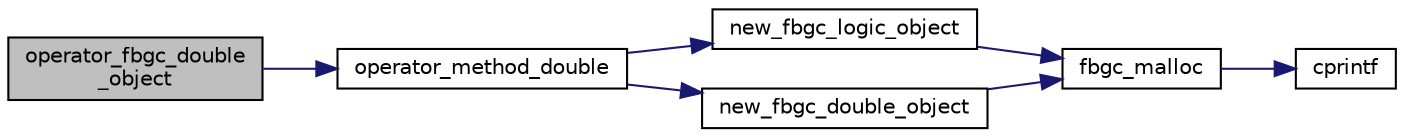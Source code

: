 digraph "operator_fbgc_double_object"
{
  edge [fontname="Helvetica",fontsize="10",labelfontname="Helvetica",labelfontsize="10"];
  node [fontname="Helvetica",fontsize="10",shape=record];
  rankdir="LR";
  Node41 [label="operator_fbgc_double\l_object",height=0.2,width=0.4,color="black", fillcolor="grey75", style="filled", fontcolor="black"];
  Node41 -> Node42 [color="midnightblue",fontsize="10",style="solid",fontname="Helvetica"];
  Node42 [label="operator_method_double",height=0.2,width=0.4,color="black", fillcolor="white", style="filled",URL="$double__object_8c.html#aec4d7f88c46a5852985d0761dbbaecdc"];
  Node42 -> Node43 [color="midnightblue",fontsize="10",style="solid",fontname="Helvetica"];
  Node43 [label="new_fbgc_logic_object",height=0.2,width=0.4,color="black", fillcolor="white", style="filled",URL="$logic__object_8c.html#a11def1f376b697a7229879ad4222afab"];
  Node43 -> Node44 [color="midnightblue",fontsize="10",style="solid",fontname="Helvetica"];
  Node44 [label="fbgc_malloc",height=0.2,width=0.4,color="black", fillcolor="white", style="filled",URL="$memory_8c.html#a41dd65ee24d51160659bf94bed90e998"];
  Node44 -> Node45 [color="midnightblue",fontsize="10",style="solid",fontname="Helvetica"];
  Node45 [label="cprintf",height=0.2,width=0.4,color="black", fillcolor="white", style="filled",URL="$error_8c.html#a30fee765292b076e015fc846035f2550"];
  Node42 -> Node46 [color="midnightblue",fontsize="10",style="solid",fontname="Helvetica"];
  Node46 [label="new_fbgc_double_object",height=0.2,width=0.4,color="black", fillcolor="white", style="filled",URL="$double__object_8c.html#a08dd93b8f6c56cf7cb6210b63c29dbaf"];
  Node46 -> Node44 [color="midnightblue",fontsize="10",style="solid",fontname="Helvetica"];
}
